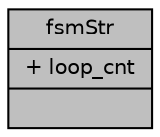 digraph "fsmStr"
{
 // INTERACTIVE_SVG=YES
 // LATEX_PDF_SIZE
  edge [fontname="Helvetica",fontsize="10",labelfontname="Helvetica",labelfontsize="10"];
  node [fontname="Helvetica",fontsize="10",shape=record];
  Node1 [label="{fsmStr\n|+ loop_cnt\l|}",height=0.2,width=0.4,color="black", fillcolor="grey75", style="filled", fontcolor="black",tooltip=" "];
}
